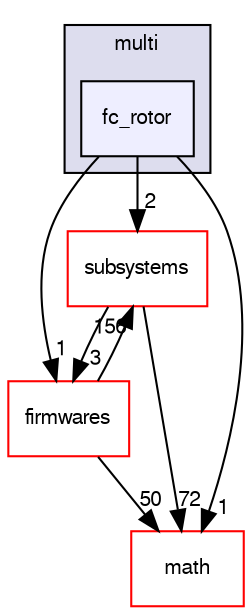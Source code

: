 digraph "sw/airborne/modules/multi/fc_rotor" {
  compound=true
  node [ fontsize="10", fontname="FreeSans"];
  edge [ labelfontsize="10", labelfontname="FreeSans"];
  subgraph clusterdir_280ddc4eab531a6a77fbd73e72656568 {
    graph [ bgcolor="#ddddee", pencolor="black", label="multi" fontname="FreeSans", fontsize="10", URL="dir_280ddc4eab531a6a77fbd73e72656568.html"]
  dir_1ebbe115f258296c1edf748937894bd6 [shape=box, label="fc_rotor", style="filled", fillcolor="#eeeeff", pencolor="black", URL="dir_1ebbe115f258296c1edf748937894bd6.html"];
  }
  dir_12d6ec7aac5a4a9b8cee17e35022d7c7 [shape=box label="subsystems" fillcolor="white" style="filled" color="red" URL="dir_12d6ec7aac5a4a9b8cee17e35022d7c7.html"];
  dir_e7d2494544042a787a6ee70a779a5e07 [shape=box label="firmwares" fillcolor="white" style="filled" color="red" URL="dir_e7d2494544042a787a6ee70a779a5e07.html"];
  dir_29343b6f5fcd4b75a5dfbb985ff56864 [shape=box label="math" fillcolor="white" style="filled" color="red" URL="dir_29343b6f5fcd4b75a5dfbb985ff56864.html"];
  dir_12d6ec7aac5a4a9b8cee17e35022d7c7->dir_e7d2494544042a787a6ee70a779a5e07 [headlabel="3", labeldistance=1.5 headhref="dir_000051_000105.html"];
  dir_12d6ec7aac5a4a9b8cee17e35022d7c7->dir_29343b6f5fcd4b75a5dfbb985ff56864 [headlabel="72", labeldistance=1.5 headhref="dir_000051_000118.html"];
  dir_1ebbe115f258296c1edf748937894bd6->dir_12d6ec7aac5a4a9b8cee17e35022d7c7 [headlabel="2", labeldistance=1.5 headhref="dir_000191_000051.html"];
  dir_1ebbe115f258296c1edf748937894bd6->dir_e7d2494544042a787a6ee70a779a5e07 [headlabel="1", labeldistance=1.5 headhref="dir_000191_000105.html"];
  dir_1ebbe115f258296c1edf748937894bd6->dir_29343b6f5fcd4b75a5dfbb985ff56864 [headlabel="1", labeldistance=1.5 headhref="dir_000191_000118.html"];
  dir_e7d2494544042a787a6ee70a779a5e07->dir_12d6ec7aac5a4a9b8cee17e35022d7c7 [headlabel="156", labeldistance=1.5 headhref="dir_000105_000051.html"];
  dir_e7d2494544042a787a6ee70a779a5e07->dir_29343b6f5fcd4b75a5dfbb985ff56864 [headlabel="50", labeldistance=1.5 headhref="dir_000105_000118.html"];
}
